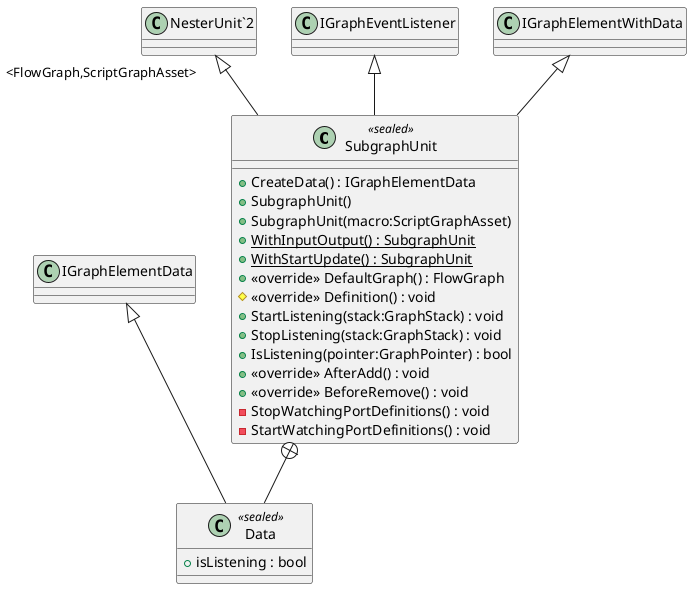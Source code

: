 @startuml
class SubgraphUnit <<sealed>> {
    + CreateData() : IGraphElementData
    + SubgraphUnit()
    + SubgraphUnit(macro:ScriptGraphAsset)
    + {static} WithInputOutput() : SubgraphUnit
    + {static} WithStartUpdate() : SubgraphUnit
    + <<override>> DefaultGraph() : FlowGraph
    # <<override>> Definition() : void
    + StartListening(stack:GraphStack) : void
    + StopListening(stack:GraphStack) : void
    + IsListening(pointer:GraphPointer) : bool
    + <<override>> AfterAdd() : void
    + <<override>> BeforeRemove() : void
    - StopWatchingPortDefinitions() : void
    - StartWatchingPortDefinitions() : void
}
class Data <<sealed>> {
    + isListening : bool
}
"NesterUnit`2" "<FlowGraph,ScriptGraphAsset>" <|-- SubgraphUnit
IGraphEventListener <|-- SubgraphUnit
IGraphElementWithData <|-- SubgraphUnit
SubgraphUnit +-- Data
IGraphElementData <|-- Data
@enduml
